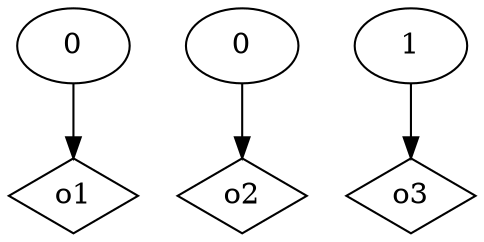 digraph G {
n0 [label="0"];
n1 [label="o1",shape="diamond"];
n2 [label="0"];
n3 [label="o2",shape="diamond"];
n4 [label="1"];
n5 [label="o3",shape="diamond"];
n0 -> n1
n2 -> n3
n4 -> n5
}